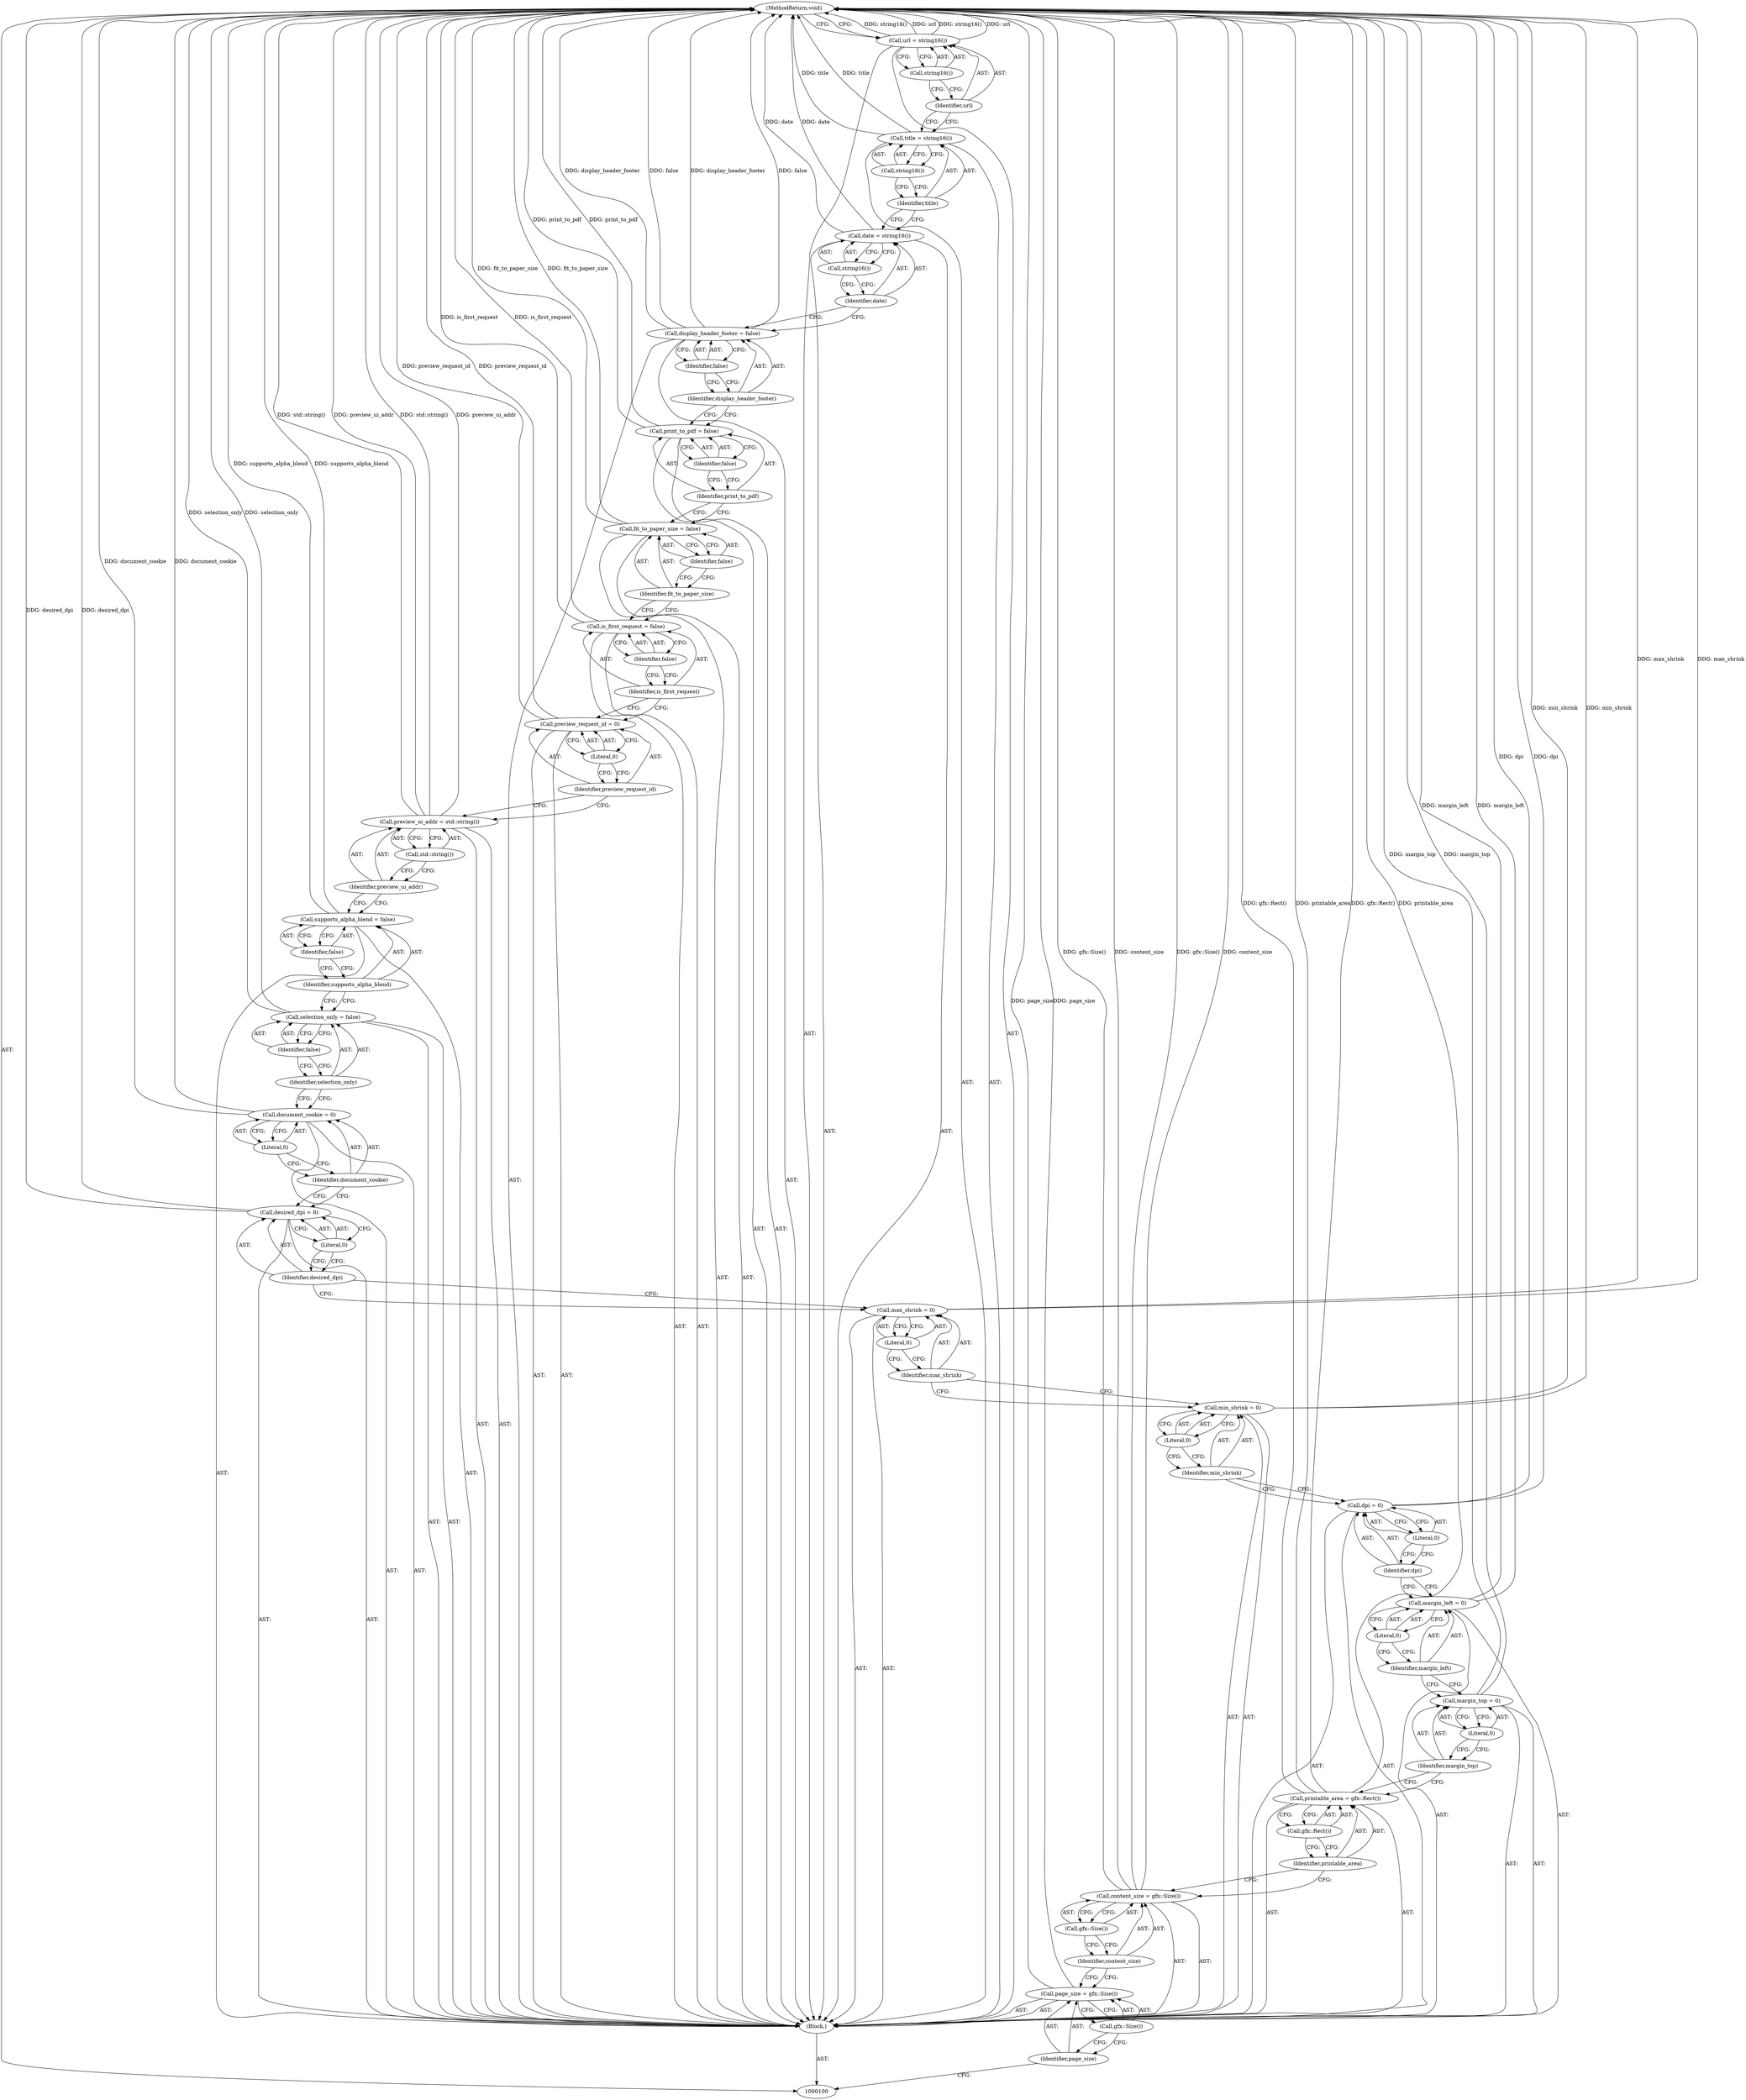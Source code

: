 digraph "0_Chrome_7a3439b3d169047c1c07f28a6f9cda341328980b_2" {
"1000165" [label="(MethodReturn,void)"];
"1000101" [label="(Block,)"];
"1000128" [label="(Literal,0)"];
"1000126" [label="(Call,desired_dpi = 0)"];
"1000127" [label="(Identifier,desired_dpi)"];
"1000129" [label="(Call,document_cookie = 0)"];
"1000130" [label="(Identifier,document_cookie)"];
"1000131" [label="(Literal,0)"];
"1000134" [label="(Identifier,false)"];
"1000132" [label="(Call,selection_only = false)"];
"1000133" [label="(Identifier,selection_only)"];
"1000135" [label="(Call,supports_alpha_blend = false)"];
"1000136" [label="(Identifier,supports_alpha_blend)"];
"1000137" [label="(Identifier,false)"];
"1000140" [label="(Call,std::string())"];
"1000138" [label="(Call,preview_ui_addr = std::string())"];
"1000139" [label="(Identifier,preview_ui_addr)"];
"1000143" [label="(Literal,0)"];
"1000141" [label="(Call,preview_request_id = 0)"];
"1000142" [label="(Identifier,preview_request_id)"];
"1000146" [label="(Identifier,false)"];
"1000144" [label="(Call,is_first_request = false)"];
"1000145" [label="(Identifier,is_first_request)"];
"1000147" [label="(Call,fit_to_paper_size = false)"];
"1000148" [label="(Identifier,fit_to_paper_size)"];
"1000149" [label="(Identifier,false)"];
"1000152" [label="(Identifier,false)"];
"1000150" [label="(Call,print_to_pdf = false)"];
"1000151" [label="(Identifier,print_to_pdf)"];
"1000155" [label="(Identifier,false)"];
"1000153" [label="(Call,display_header_footer = false)"];
"1000154" [label="(Identifier,display_header_footer)"];
"1000104" [label="(Call,gfx::Size())"];
"1000102" [label="(Call,page_size = gfx::Size())"];
"1000103" [label="(Identifier,page_size)"];
"1000158" [label="(Call,string16())"];
"1000156" [label="(Call,date = string16())"];
"1000157" [label="(Identifier,date)"];
"1000161" [label="(Call,string16())"];
"1000159" [label="(Call,title = string16())"];
"1000160" [label="(Identifier,title)"];
"1000162" [label="(Call,url = string16())"];
"1000163" [label="(Identifier,url)"];
"1000164" [label="(Call,string16())"];
"1000107" [label="(Call,gfx::Size())"];
"1000105" [label="(Call,content_size = gfx::Size())"];
"1000106" [label="(Identifier,content_size)"];
"1000110" [label="(Call,gfx::Rect())"];
"1000108" [label="(Call,printable_area = gfx::Rect())"];
"1000109" [label="(Identifier,printable_area)"];
"1000113" [label="(Literal,0)"];
"1000111" [label="(Call,margin_top = 0)"];
"1000112" [label="(Identifier,margin_top)"];
"1000116" [label="(Literal,0)"];
"1000114" [label="(Call,margin_left = 0)"];
"1000115" [label="(Identifier,margin_left)"];
"1000117" [label="(Call,dpi = 0)"];
"1000118" [label="(Identifier,dpi)"];
"1000119" [label="(Literal,0)"];
"1000122" [label="(Literal,0)"];
"1000120" [label="(Call,min_shrink = 0)"];
"1000121" [label="(Identifier,min_shrink)"];
"1000125" [label="(Literal,0)"];
"1000123" [label="(Call,max_shrink = 0)"];
"1000124" [label="(Identifier,max_shrink)"];
"1000165" -> "1000100"  [label="AST: "];
"1000165" -> "1000162"  [label="CFG: "];
"1000141" -> "1000165"  [label="DDG: preview_request_id"];
"1000156" -> "1000165"  [label="DDG: date"];
"1000138" -> "1000165"  [label="DDG: std::string()"];
"1000138" -> "1000165"  [label="DDG: preview_ui_addr"];
"1000147" -> "1000165"  [label="DDG: fit_to_paper_size"];
"1000117" -> "1000165"  [label="DDG: dpi"];
"1000153" -> "1000165"  [label="DDG: display_header_footer"];
"1000153" -> "1000165"  [label="DDG: false"];
"1000123" -> "1000165"  [label="DDG: max_shrink"];
"1000129" -> "1000165"  [label="DDG: document_cookie"];
"1000162" -> "1000165"  [label="DDG: string16()"];
"1000162" -> "1000165"  [label="DDG: url"];
"1000105" -> "1000165"  [label="DDG: gfx::Size()"];
"1000105" -> "1000165"  [label="DDG: content_size"];
"1000150" -> "1000165"  [label="DDG: print_to_pdf"];
"1000159" -> "1000165"  [label="DDG: title"];
"1000102" -> "1000165"  [label="DDG: page_size"];
"1000114" -> "1000165"  [label="DDG: margin_left"];
"1000120" -> "1000165"  [label="DDG: min_shrink"];
"1000126" -> "1000165"  [label="DDG: desired_dpi"];
"1000132" -> "1000165"  [label="DDG: selection_only"];
"1000111" -> "1000165"  [label="DDG: margin_top"];
"1000108" -> "1000165"  [label="DDG: gfx::Rect()"];
"1000108" -> "1000165"  [label="DDG: printable_area"];
"1000135" -> "1000165"  [label="DDG: supports_alpha_blend"];
"1000144" -> "1000165"  [label="DDG: is_first_request"];
"1000101" -> "1000100"  [label="AST: "];
"1000102" -> "1000101"  [label="AST: "];
"1000105" -> "1000101"  [label="AST: "];
"1000108" -> "1000101"  [label="AST: "];
"1000111" -> "1000101"  [label="AST: "];
"1000114" -> "1000101"  [label="AST: "];
"1000117" -> "1000101"  [label="AST: "];
"1000120" -> "1000101"  [label="AST: "];
"1000123" -> "1000101"  [label="AST: "];
"1000126" -> "1000101"  [label="AST: "];
"1000129" -> "1000101"  [label="AST: "];
"1000132" -> "1000101"  [label="AST: "];
"1000135" -> "1000101"  [label="AST: "];
"1000138" -> "1000101"  [label="AST: "];
"1000141" -> "1000101"  [label="AST: "];
"1000144" -> "1000101"  [label="AST: "];
"1000147" -> "1000101"  [label="AST: "];
"1000150" -> "1000101"  [label="AST: "];
"1000153" -> "1000101"  [label="AST: "];
"1000156" -> "1000101"  [label="AST: "];
"1000159" -> "1000101"  [label="AST: "];
"1000162" -> "1000101"  [label="AST: "];
"1000128" -> "1000126"  [label="AST: "];
"1000128" -> "1000127"  [label="CFG: "];
"1000126" -> "1000128"  [label="CFG: "];
"1000126" -> "1000101"  [label="AST: "];
"1000126" -> "1000128"  [label="CFG: "];
"1000127" -> "1000126"  [label="AST: "];
"1000128" -> "1000126"  [label="AST: "];
"1000130" -> "1000126"  [label="CFG: "];
"1000126" -> "1000165"  [label="DDG: desired_dpi"];
"1000127" -> "1000126"  [label="AST: "];
"1000127" -> "1000123"  [label="CFG: "];
"1000128" -> "1000127"  [label="CFG: "];
"1000129" -> "1000101"  [label="AST: "];
"1000129" -> "1000131"  [label="CFG: "];
"1000130" -> "1000129"  [label="AST: "];
"1000131" -> "1000129"  [label="AST: "];
"1000133" -> "1000129"  [label="CFG: "];
"1000129" -> "1000165"  [label="DDG: document_cookie"];
"1000130" -> "1000129"  [label="AST: "];
"1000130" -> "1000126"  [label="CFG: "];
"1000131" -> "1000130"  [label="CFG: "];
"1000131" -> "1000129"  [label="AST: "];
"1000131" -> "1000130"  [label="CFG: "];
"1000129" -> "1000131"  [label="CFG: "];
"1000134" -> "1000132"  [label="AST: "];
"1000134" -> "1000133"  [label="CFG: "];
"1000132" -> "1000134"  [label="CFG: "];
"1000132" -> "1000101"  [label="AST: "];
"1000132" -> "1000134"  [label="CFG: "];
"1000133" -> "1000132"  [label="AST: "];
"1000134" -> "1000132"  [label="AST: "];
"1000136" -> "1000132"  [label="CFG: "];
"1000132" -> "1000165"  [label="DDG: selection_only"];
"1000133" -> "1000132"  [label="AST: "];
"1000133" -> "1000129"  [label="CFG: "];
"1000134" -> "1000133"  [label="CFG: "];
"1000135" -> "1000101"  [label="AST: "];
"1000135" -> "1000137"  [label="CFG: "];
"1000136" -> "1000135"  [label="AST: "];
"1000137" -> "1000135"  [label="AST: "];
"1000139" -> "1000135"  [label="CFG: "];
"1000135" -> "1000165"  [label="DDG: supports_alpha_blend"];
"1000136" -> "1000135"  [label="AST: "];
"1000136" -> "1000132"  [label="CFG: "];
"1000137" -> "1000136"  [label="CFG: "];
"1000137" -> "1000135"  [label="AST: "];
"1000137" -> "1000136"  [label="CFG: "];
"1000135" -> "1000137"  [label="CFG: "];
"1000140" -> "1000138"  [label="AST: "];
"1000140" -> "1000139"  [label="CFG: "];
"1000138" -> "1000140"  [label="CFG: "];
"1000138" -> "1000101"  [label="AST: "];
"1000138" -> "1000140"  [label="CFG: "];
"1000139" -> "1000138"  [label="AST: "];
"1000140" -> "1000138"  [label="AST: "];
"1000142" -> "1000138"  [label="CFG: "];
"1000138" -> "1000165"  [label="DDG: std::string()"];
"1000138" -> "1000165"  [label="DDG: preview_ui_addr"];
"1000139" -> "1000138"  [label="AST: "];
"1000139" -> "1000135"  [label="CFG: "];
"1000140" -> "1000139"  [label="CFG: "];
"1000143" -> "1000141"  [label="AST: "];
"1000143" -> "1000142"  [label="CFG: "];
"1000141" -> "1000143"  [label="CFG: "];
"1000141" -> "1000101"  [label="AST: "];
"1000141" -> "1000143"  [label="CFG: "];
"1000142" -> "1000141"  [label="AST: "];
"1000143" -> "1000141"  [label="AST: "];
"1000145" -> "1000141"  [label="CFG: "];
"1000141" -> "1000165"  [label="DDG: preview_request_id"];
"1000142" -> "1000141"  [label="AST: "];
"1000142" -> "1000138"  [label="CFG: "];
"1000143" -> "1000142"  [label="CFG: "];
"1000146" -> "1000144"  [label="AST: "];
"1000146" -> "1000145"  [label="CFG: "];
"1000144" -> "1000146"  [label="CFG: "];
"1000144" -> "1000101"  [label="AST: "];
"1000144" -> "1000146"  [label="CFG: "];
"1000145" -> "1000144"  [label="AST: "];
"1000146" -> "1000144"  [label="AST: "];
"1000148" -> "1000144"  [label="CFG: "];
"1000144" -> "1000165"  [label="DDG: is_first_request"];
"1000145" -> "1000144"  [label="AST: "];
"1000145" -> "1000141"  [label="CFG: "];
"1000146" -> "1000145"  [label="CFG: "];
"1000147" -> "1000101"  [label="AST: "];
"1000147" -> "1000149"  [label="CFG: "];
"1000148" -> "1000147"  [label="AST: "];
"1000149" -> "1000147"  [label="AST: "];
"1000151" -> "1000147"  [label="CFG: "];
"1000147" -> "1000165"  [label="DDG: fit_to_paper_size"];
"1000148" -> "1000147"  [label="AST: "];
"1000148" -> "1000144"  [label="CFG: "];
"1000149" -> "1000148"  [label="CFG: "];
"1000149" -> "1000147"  [label="AST: "];
"1000149" -> "1000148"  [label="CFG: "];
"1000147" -> "1000149"  [label="CFG: "];
"1000152" -> "1000150"  [label="AST: "];
"1000152" -> "1000151"  [label="CFG: "];
"1000150" -> "1000152"  [label="CFG: "];
"1000150" -> "1000101"  [label="AST: "];
"1000150" -> "1000152"  [label="CFG: "];
"1000151" -> "1000150"  [label="AST: "];
"1000152" -> "1000150"  [label="AST: "];
"1000154" -> "1000150"  [label="CFG: "];
"1000150" -> "1000165"  [label="DDG: print_to_pdf"];
"1000151" -> "1000150"  [label="AST: "];
"1000151" -> "1000147"  [label="CFG: "];
"1000152" -> "1000151"  [label="CFG: "];
"1000155" -> "1000153"  [label="AST: "];
"1000155" -> "1000154"  [label="CFG: "];
"1000153" -> "1000155"  [label="CFG: "];
"1000153" -> "1000101"  [label="AST: "];
"1000153" -> "1000155"  [label="CFG: "];
"1000154" -> "1000153"  [label="AST: "];
"1000155" -> "1000153"  [label="AST: "];
"1000157" -> "1000153"  [label="CFG: "];
"1000153" -> "1000165"  [label="DDG: display_header_footer"];
"1000153" -> "1000165"  [label="DDG: false"];
"1000154" -> "1000153"  [label="AST: "];
"1000154" -> "1000150"  [label="CFG: "];
"1000155" -> "1000154"  [label="CFG: "];
"1000104" -> "1000102"  [label="AST: "];
"1000104" -> "1000103"  [label="CFG: "];
"1000102" -> "1000104"  [label="CFG: "];
"1000102" -> "1000101"  [label="AST: "];
"1000102" -> "1000104"  [label="CFG: "];
"1000103" -> "1000102"  [label="AST: "];
"1000104" -> "1000102"  [label="AST: "];
"1000106" -> "1000102"  [label="CFG: "];
"1000102" -> "1000165"  [label="DDG: page_size"];
"1000103" -> "1000102"  [label="AST: "];
"1000103" -> "1000100"  [label="CFG: "];
"1000104" -> "1000103"  [label="CFG: "];
"1000158" -> "1000156"  [label="AST: "];
"1000158" -> "1000157"  [label="CFG: "];
"1000156" -> "1000158"  [label="CFG: "];
"1000156" -> "1000101"  [label="AST: "];
"1000156" -> "1000158"  [label="CFG: "];
"1000157" -> "1000156"  [label="AST: "];
"1000158" -> "1000156"  [label="AST: "];
"1000160" -> "1000156"  [label="CFG: "];
"1000156" -> "1000165"  [label="DDG: date"];
"1000157" -> "1000156"  [label="AST: "];
"1000157" -> "1000153"  [label="CFG: "];
"1000158" -> "1000157"  [label="CFG: "];
"1000161" -> "1000159"  [label="AST: "];
"1000161" -> "1000160"  [label="CFG: "];
"1000159" -> "1000161"  [label="CFG: "];
"1000159" -> "1000101"  [label="AST: "];
"1000159" -> "1000161"  [label="CFG: "];
"1000160" -> "1000159"  [label="AST: "];
"1000161" -> "1000159"  [label="AST: "];
"1000163" -> "1000159"  [label="CFG: "];
"1000159" -> "1000165"  [label="DDG: title"];
"1000160" -> "1000159"  [label="AST: "];
"1000160" -> "1000156"  [label="CFG: "];
"1000161" -> "1000160"  [label="CFG: "];
"1000162" -> "1000101"  [label="AST: "];
"1000162" -> "1000164"  [label="CFG: "];
"1000163" -> "1000162"  [label="AST: "];
"1000164" -> "1000162"  [label="AST: "];
"1000165" -> "1000162"  [label="CFG: "];
"1000162" -> "1000165"  [label="DDG: string16()"];
"1000162" -> "1000165"  [label="DDG: url"];
"1000163" -> "1000162"  [label="AST: "];
"1000163" -> "1000159"  [label="CFG: "];
"1000164" -> "1000163"  [label="CFG: "];
"1000164" -> "1000162"  [label="AST: "];
"1000164" -> "1000163"  [label="CFG: "];
"1000162" -> "1000164"  [label="CFG: "];
"1000107" -> "1000105"  [label="AST: "];
"1000107" -> "1000106"  [label="CFG: "];
"1000105" -> "1000107"  [label="CFG: "];
"1000105" -> "1000101"  [label="AST: "];
"1000105" -> "1000107"  [label="CFG: "];
"1000106" -> "1000105"  [label="AST: "];
"1000107" -> "1000105"  [label="AST: "];
"1000109" -> "1000105"  [label="CFG: "];
"1000105" -> "1000165"  [label="DDG: gfx::Size()"];
"1000105" -> "1000165"  [label="DDG: content_size"];
"1000106" -> "1000105"  [label="AST: "];
"1000106" -> "1000102"  [label="CFG: "];
"1000107" -> "1000106"  [label="CFG: "];
"1000110" -> "1000108"  [label="AST: "];
"1000110" -> "1000109"  [label="CFG: "];
"1000108" -> "1000110"  [label="CFG: "];
"1000108" -> "1000101"  [label="AST: "];
"1000108" -> "1000110"  [label="CFG: "];
"1000109" -> "1000108"  [label="AST: "];
"1000110" -> "1000108"  [label="AST: "];
"1000112" -> "1000108"  [label="CFG: "];
"1000108" -> "1000165"  [label="DDG: gfx::Rect()"];
"1000108" -> "1000165"  [label="DDG: printable_area"];
"1000109" -> "1000108"  [label="AST: "];
"1000109" -> "1000105"  [label="CFG: "];
"1000110" -> "1000109"  [label="CFG: "];
"1000113" -> "1000111"  [label="AST: "];
"1000113" -> "1000112"  [label="CFG: "];
"1000111" -> "1000113"  [label="CFG: "];
"1000111" -> "1000101"  [label="AST: "];
"1000111" -> "1000113"  [label="CFG: "];
"1000112" -> "1000111"  [label="AST: "];
"1000113" -> "1000111"  [label="AST: "];
"1000115" -> "1000111"  [label="CFG: "];
"1000111" -> "1000165"  [label="DDG: margin_top"];
"1000112" -> "1000111"  [label="AST: "];
"1000112" -> "1000108"  [label="CFG: "];
"1000113" -> "1000112"  [label="CFG: "];
"1000116" -> "1000114"  [label="AST: "];
"1000116" -> "1000115"  [label="CFG: "];
"1000114" -> "1000116"  [label="CFG: "];
"1000114" -> "1000101"  [label="AST: "];
"1000114" -> "1000116"  [label="CFG: "];
"1000115" -> "1000114"  [label="AST: "];
"1000116" -> "1000114"  [label="AST: "];
"1000118" -> "1000114"  [label="CFG: "];
"1000114" -> "1000165"  [label="DDG: margin_left"];
"1000115" -> "1000114"  [label="AST: "];
"1000115" -> "1000111"  [label="CFG: "];
"1000116" -> "1000115"  [label="CFG: "];
"1000117" -> "1000101"  [label="AST: "];
"1000117" -> "1000119"  [label="CFG: "];
"1000118" -> "1000117"  [label="AST: "];
"1000119" -> "1000117"  [label="AST: "];
"1000121" -> "1000117"  [label="CFG: "];
"1000117" -> "1000165"  [label="DDG: dpi"];
"1000118" -> "1000117"  [label="AST: "];
"1000118" -> "1000114"  [label="CFG: "];
"1000119" -> "1000118"  [label="CFG: "];
"1000119" -> "1000117"  [label="AST: "];
"1000119" -> "1000118"  [label="CFG: "];
"1000117" -> "1000119"  [label="CFG: "];
"1000122" -> "1000120"  [label="AST: "];
"1000122" -> "1000121"  [label="CFG: "];
"1000120" -> "1000122"  [label="CFG: "];
"1000120" -> "1000101"  [label="AST: "];
"1000120" -> "1000122"  [label="CFG: "];
"1000121" -> "1000120"  [label="AST: "];
"1000122" -> "1000120"  [label="AST: "];
"1000124" -> "1000120"  [label="CFG: "];
"1000120" -> "1000165"  [label="DDG: min_shrink"];
"1000121" -> "1000120"  [label="AST: "];
"1000121" -> "1000117"  [label="CFG: "];
"1000122" -> "1000121"  [label="CFG: "];
"1000125" -> "1000123"  [label="AST: "];
"1000125" -> "1000124"  [label="CFG: "];
"1000123" -> "1000125"  [label="CFG: "];
"1000123" -> "1000101"  [label="AST: "];
"1000123" -> "1000125"  [label="CFG: "];
"1000124" -> "1000123"  [label="AST: "];
"1000125" -> "1000123"  [label="AST: "];
"1000127" -> "1000123"  [label="CFG: "];
"1000123" -> "1000165"  [label="DDG: max_shrink"];
"1000124" -> "1000123"  [label="AST: "];
"1000124" -> "1000120"  [label="CFG: "];
"1000125" -> "1000124"  [label="CFG: "];
}
